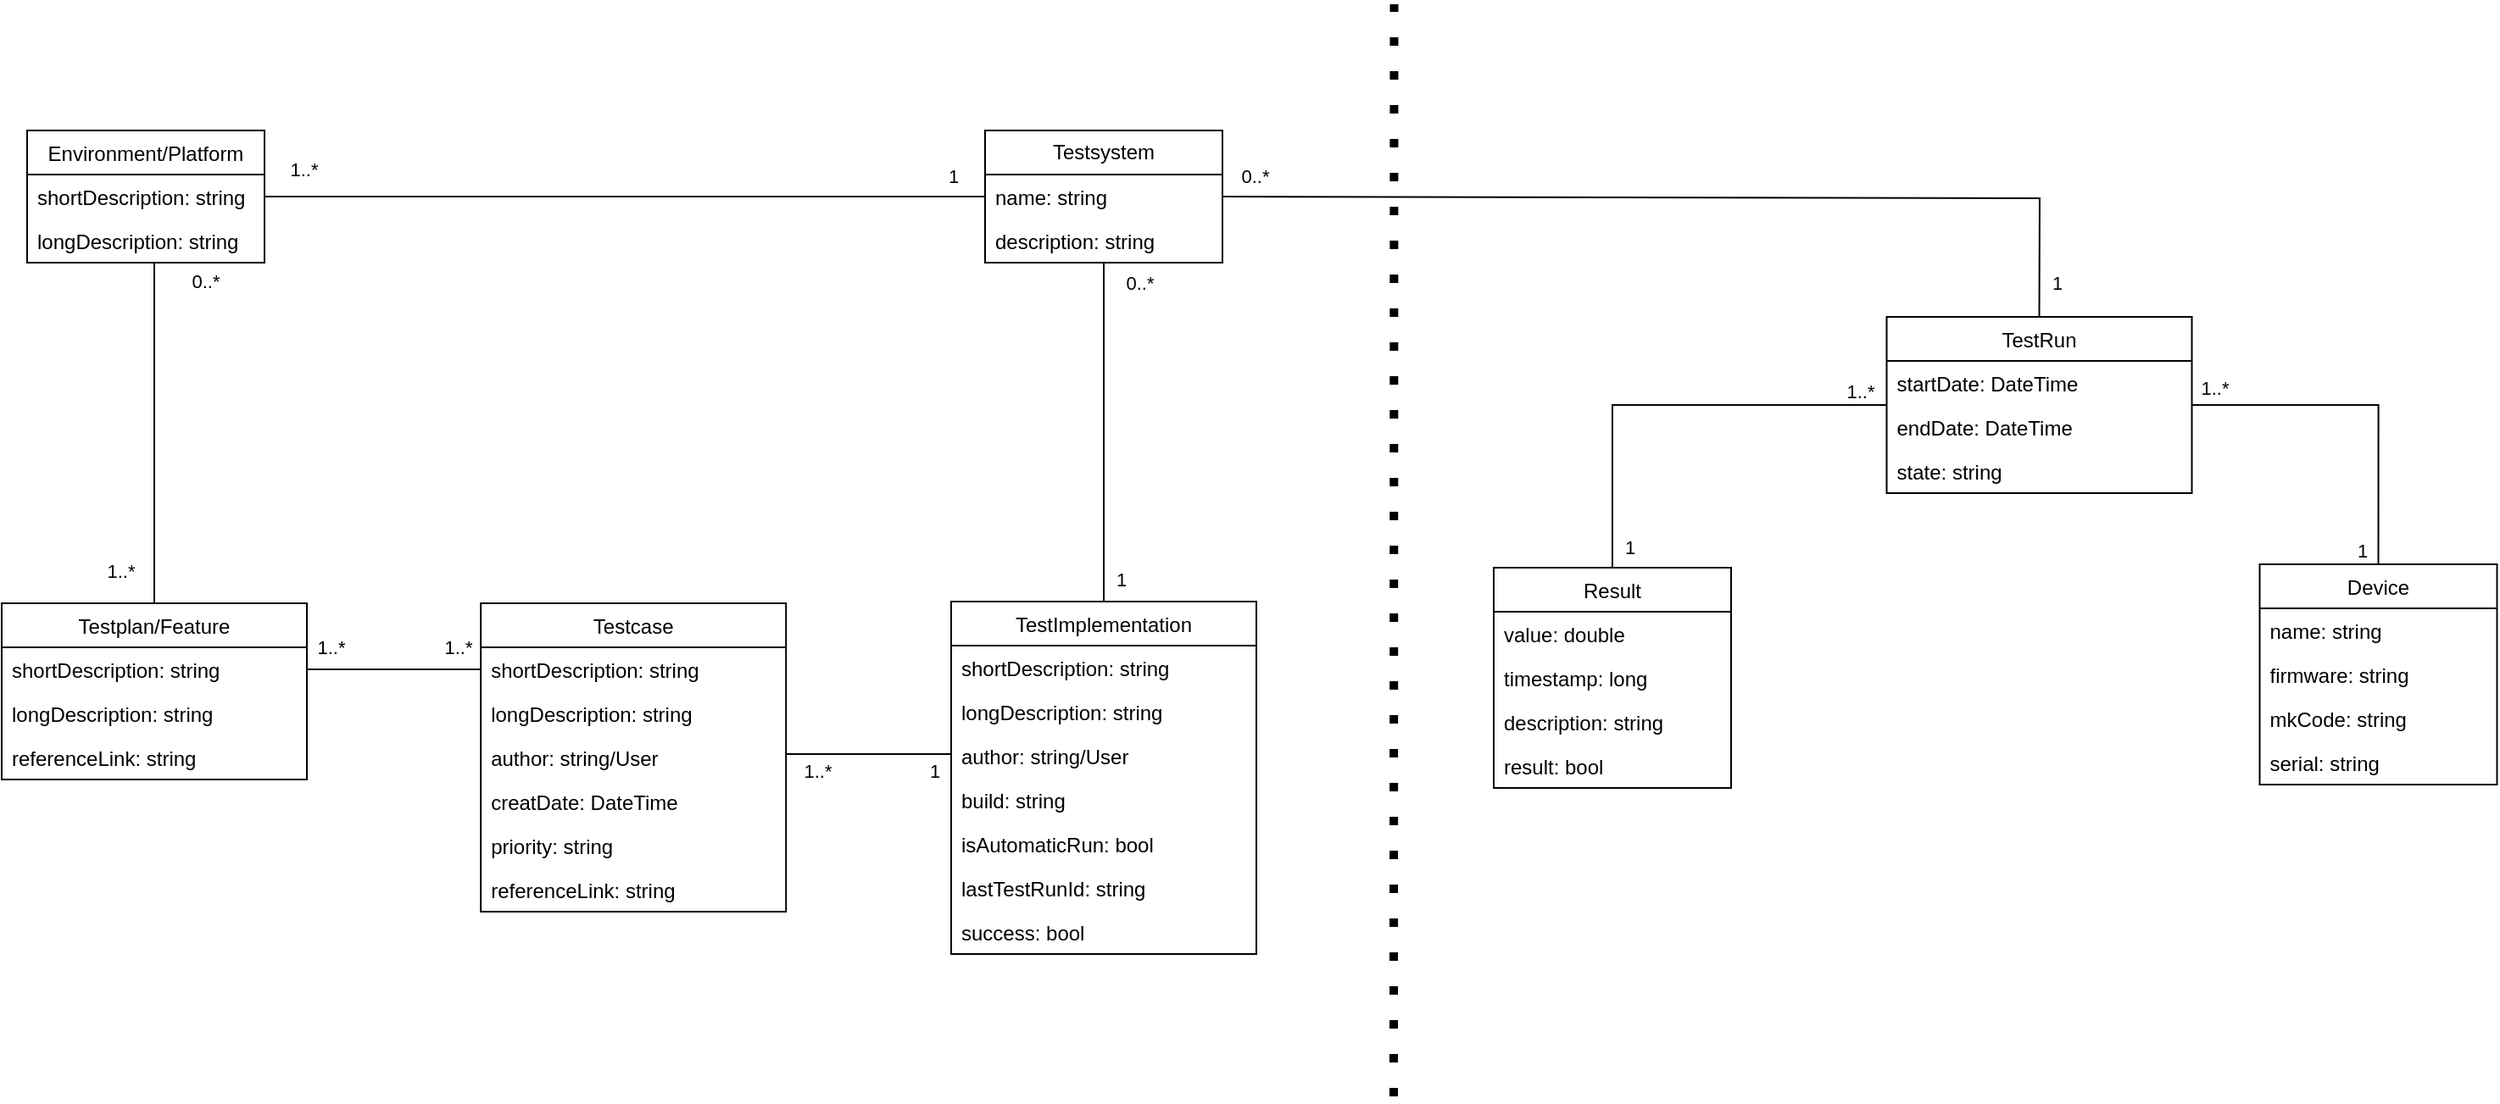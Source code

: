 <mxfile version="21.2.9" type="device">
  <diagram name="Page-1" id="80xlIoIL_Tgqml4ueEH9">
    <mxGraphModel dx="2166" dy="2357" grid="1" gridSize="10" guides="1" tooltips="1" connect="1" arrows="1" fold="1" page="1" pageScale="1" pageWidth="827" pageHeight="1169" math="0" shadow="0">
      <root>
        <mxCell id="0" />
        <mxCell id="1" parent="0" />
        <mxCell id="7zhEitKWnOMPBY1awrK7-49" style="edgeStyle=orthogonalEdgeStyle;rounded=0;orthogonalLoop=1;jettySize=auto;html=1;entryX=0.5;entryY=0;entryDx=0;entryDy=0;endArrow=none;endFill=0;" parent="1" source="hktTCCk2dDebHr9fmQuZ-1" target="hktTCCk2dDebHr9fmQuZ-5" edge="1">
          <mxGeometry relative="1" as="geometry">
            <Array as="points">
              <mxPoint x="290" y="237" />
            </Array>
          </mxGeometry>
        </mxCell>
        <mxCell id="7zhEitKWnOMPBY1awrK7-50" value="1..*" style="edgeLabel;html=1;align=center;verticalAlign=middle;resizable=0;points=[];" parent="7zhEitKWnOMPBY1awrK7-49" vertex="1" connectable="0">
          <mxGeometry x="0.731" y="-1" relative="1" as="geometry">
            <mxPoint x="-19" y="8" as="offset" />
          </mxGeometry>
        </mxCell>
        <mxCell id="7zhEitKWnOMPBY1awrK7-51" value="0..*" style="edgeLabel;html=1;align=center;verticalAlign=middle;resizable=0;points=[];" parent="7zhEitKWnOMPBY1awrK7-49" vertex="1" connectable="0">
          <mxGeometry x="-0.769" relative="1" as="geometry">
            <mxPoint x="30" y="-12" as="offset" />
          </mxGeometry>
        </mxCell>
        <mxCell id="Ep67FyL13l04OU5eBn9L-26" style="edgeStyle=orthogonalEdgeStyle;rounded=0;orthogonalLoop=1;jettySize=auto;html=1;entryX=0;entryY=0.5;entryDx=0;entryDy=0;endArrow=none;endFill=0;" parent="1" source="hktTCCk2dDebHr9fmQuZ-1" target="Pm2yHPC7wLH_92ZBqZMf-32" edge="1">
          <mxGeometry relative="1" as="geometry">
            <Array as="points" />
            <mxPoint x="320" y="73" as="sourcePoint" />
          </mxGeometry>
        </mxCell>
        <mxCell id="Ep67FyL13l04OU5eBn9L-43" value="1..*" style="edgeLabel;html=1;align=center;verticalAlign=middle;resizable=0;points=[];" parent="Ep67FyL13l04OU5eBn9L-26" vertex="1" connectable="0">
          <mxGeometry x="-0.966" y="-1" relative="1" as="geometry">
            <mxPoint x="16" y="-17" as="offset" />
          </mxGeometry>
        </mxCell>
        <mxCell id="Ep67FyL13l04OU5eBn9L-44" value="1" style="edgeLabel;html=1;align=center;verticalAlign=middle;resizable=0;points=[];" parent="Ep67FyL13l04OU5eBn9L-26" vertex="1" connectable="0">
          <mxGeometry x="0.959" y="1" relative="1" as="geometry">
            <mxPoint x="-11" y="-11" as="offset" />
          </mxGeometry>
        </mxCell>
        <mxCell id="hktTCCk2dDebHr9fmQuZ-1" value="Environment/Platform" style="swimlane;fontStyle=0;childLayout=stackLayout;horizontal=1;startSize=26;fillColor=none;horizontalStack=0;resizeParent=1;resizeParentMax=0;resizeLast=0;collapsible=1;marginBottom=0;" parent="1" vertex="1">
          <mxGeometry x="215" y="40" width="140" height="78" as="geometry" />
        </mxCell>
        <mxCell id="hktTCCk2dDebHr9fmQuZ-3" value="shortDescription: string" style="text;strokeColor=none;fillColor=none;align=left;verticalAlign=top;spacingLeft=4;spacingRight=4;overflow=hidden;rotatable=0;points=[[0,0.5],[1,0.5]];portConstraint=eastwest;" parent="hktTCCk2dDebHr9fmQuZ-1" vertex="1">
          <mxGeometry y="26" width="140" height="26" as="geometry" />
        </mxCell>
        <mxCell id="hktTCCk2dDebHr9fmQuZ-51" value="longDescription: string" style="text;strokeColor=none;fillColor=none;align=left;verticalAlign=top;spacingLeft=4;spacingRight=4;overflow=hidden;rotatable=0;points=[[0,0.5],[1,0.5]];portConstraint=eastwest;" parent="hktTCCk2dDebHr9fmQuZ-1" vertex="1">
          <mxGeometry y="52" width="140" height="26" as="geometry" />
        </mxCell>
        <mxCell id="hktTCCk2dDebHr9fmQuZ-5" value="Testplan/Feature" style="swimlane;fontStyle=0;childLayout=stackLayout;horizontal=1;startSize=26;fillColor=none;horizontalStack=0;resizeParent=1;resizeParentMax=0;resizeLast=0;collapsible=1;marginBottom=0;" parent="1" vertex="1">
          <mxGeometry x="200" y="319" width="180" height="104" as="geometry" />
        </mxCell>
        <mxCell id="hktTCCk2dDebHr9fmQuZ-7" value="shortDescription: string" style="text;strokeColor=none;fillColor=none;align=left;verticalAlign=top;spacingLeft=4;spacingRight=4;overflow=hidden;rotatable=0;points=[[0,0.5],[1,0.5]];portConstraint=eastwest;" parent="hktTCCk2dDebHr9fmQuZ-5" vertex="1">
          <mxGeometry y="26" width="180" height="26" as="geometry" />
        </mxCell>
        <mxCell id="hktTCCk2dDebHr9fmQuZ-8" value="longDescription: string" style="text;strokeColor=none;fillColor=none;align=left;verticalAlign=top;spacingLeft=4;spacingRight=4;overflow=hidden;rotatable=0;points=[[0,0.5],[1,0.5]];portConstraint=eastwest;" parent="hktTCCk2dDebHr9fmQuZ-5" vertex="1">
          <mxGeometry y="52" width="180" height="26" as="geometry" />
        </mxCell>
        <mxCell id="kd0ojpbWD5Cb26-H-TES-4" value="referenceLink: string" style="text;strokeColor=none;fillColor=none;align=left;verticalAlign=top;spacingLeft=4;spacingRight=4;overflow=hidden;rotatable=0;points=[[0,0.5],[1,0.5]];portConstraint=eastwest;" parent="hktTCCk2dDebHr9fmQuZ-5" vertex="1">
          <mxGeometry y="78" width="180" height="26" as="geometry" />
        </mxCell>
        <mxCell id="hktTCCk2dDebHr9fmQuZ-11" value="Testcase" style="swimlane;fontStyle=0;childLayout=stackLayout;horizontal=1;startSize=26;fillColor=none;horizontalStack=0;resizeParent=1;resizeParentMax=0;resizeLast=0;collapsible=1;marginBottom=0;" parent="1" vertex="1">
          <mxGeometry x="482.59" y="319" width="180" height="182" as="geometry" />
        </mxCell>
        <mxCell id="hktTCCk2dDebHr9fmQuZ-13" value="shortDescription: string" style="text;strokeColor=none;fillColor=none;align=left;verticalAlign=top;spacingLeft=4;spacingRight=4;overflow=hidden;rotatable=0;points=[[0,0.5],[1,0.5]];portConstraint=eastwest;" parent="hktTCCk2dDebHr9fmQuZ-11" vertex="1">
          <mxGeometry y="26" width="180" height="26" as="geometry" />
        </mxCell>
        <mxCell id="hktTCCk2dDebHr9fmQuZ-14" value="longDescription: string" style="text;strokeColor=none;fillColor=none;align=left;verticalAlign=top;spacingLeft=4;spacingRight=4;overflow=hidden;rotatable=0;points=[[0,0.5],[1,0.5]];portConstraint=eastwest;" parent="hktTCCk2dDebHr9fmQuZ-11" vertex="1">
          <mxGeometry y="52" width="180" height="26" as="geometry" />
        </mxCell>
        <mxCell id="hktTCCk2dDebHr9fmQuZ-15" value="author: string/User" style="text;strokeColor=none;fillColor=none;align=left;verticalAlign=top;spacingLeft=4;spacingRight=4;overflow=hidden;rotatable=0;points=[[0,0.5],[1,0.5]];portConstraint=eastwest;" parent="hktTCCk2dDebHr9fmQuZ-11" vertex="1">
          <mxGeometry y="78" width="180" height="26" as="geometry" />
        </mxCell>
        <mxCell id="hktTCCk2dDebHr9fmQuZ-23" value="creatDate: DateTime" style="text;strokeColor=none;fillColor=none;align=left;verticalAlign=top;spacingLeft=4;spacingRight=4;overflow=hidden;rotatable=0;points=[[0,0.5],[1,0.5]];portConstraint=eastwest;" parent="hktTCCk2dDebHr9fmQuZ-11" vertex="1">
          <mxGeometry y="104" width="180" height="26" as="geometry" />
        </mxCell>
        <mxCell id="hktTCCk2dDebHr9fmQuZ-48" value="priority: string" style="text;strokeColor=none;fillColor=none;align=left;verticalAlign=top;spacingLeft=4;spacingRight=4;overflow=hidden;rotatable=0;points=[[0,0.5],[1,0.5]];portConstraint=eastwest;" parent="hktTCCk2dDebHr9fmQuZ-11" vertex="1">
          <mxGeometry y="130" width="180" height="26" as="geometry" />
        </mxCell>
        <mxCell id="7zhEitKWnOMPBY1awrK7-33" value="referenceLink: string" style="text;strokeColor=none;fillColor=none;align=left;verticalAlign=top;spacingLeft=4;spacingRight=4;overflow=hidden;rotatable=0;points=[[0,0.5],[1,0.5]];portConstraint=eastwest;" parent="hktTCCk2dDebHr9fmQuZ-11" vertex="1">
          <mxGeometry y="156" width="180" height="26" as="geometry" />
        </mxCell>
        <mxCell id="hktTCCk2dDebHr9fmQuZ-16" style="edgeStyle=orthogonalEdgeStyle;rounded=0;orthogonalLoop=1;jettySize=auto;html=1;exitX=1;exitY=0.5;exitDx=0;exitDy=0;entryX=0;entryY=0.5;entryDx=0;entryDy=0;endArrow=none;endFill=0;" parent="1" source="hktTCCk2dDebHr9fmQuZ-7" target="hktTCCk2dDebHr9fmQuZ-13" edge="1">
          <mxGeometry relative="1" as="geometry" />
        </mxCell>
        <mxCell id="hktTCCk2dDebHr9fmQuZ-25" value="1..*" style="edgeLabel;html=1;align=center;verticalAlign=middle;resizable=0;points=[];" parent="hktTCCk2dDebHr9fmQuZ-16" vertex="1" connectable="0">
          <mxGeometry x="-0.735" y="1" relative="1" as="geometry">
            <mxPoint y="-12" as="offset" />
          </mxGeometry>
        </mxCell>
        <mxCell id="hktTCCk2dDebHr9fmQuZ-26" value="1..*" style="edgeLabel;html=1;align=center;verticalAlign=middle;resizable=0;points=[];" parent="hktTCCk2dDebHr9fmQuZ-16" vertex="1" connectable="0">
          <mxGeometry x="0.722" y="1" relative="1" as="geometry">
            <mxPoint y="-12" as="offset" />
          </mxGeometry>
        </mxCell>
        <mxCell id="hktTCCk2dDebHr9fmQuZ-17" value="TestImplementation" style="swimlane;fontStyle=0;childLayout=stackLayout;horizontal=1;startSize=26;fillColor=none;horizontalStack=0;resizeParent=1;resizeParentMax=0;resizeLast=0;collapsible=1;marginBottom=0;" parent="1" vertex="1">
          <mxGeometry x="760" y="318" width="180" height="208" as="geometry" />
        </mxCell>
        <mxCell id="hktTCCk2dDebHr9fmQuZ-19" value="shortDescription: string" style="text;strokeColor=none;fillColor=none;align=left;verticalAlign=top;spacingLeft=4;spacingRight=4;overflow=hidden;rotatable=0;points=[[0,0.5],[1,0.5]];portConstraint=eastwest;" parent="hktTCCk2dDebHr9fmQuZ-17" vertex="1">
          <mxGeometry y="26" width="180" height="26" as="geometry" />
        </mxCell>
        <mxCell id="hktTCCk2dDebHr9fmQuZ-20" value="longDescription: string" style="text;strokeColor=none;fillColor=none;align=left;verticalAlign=top;spacingLeft=4;spacingRight=4;overflow=hidden;rotatable=0;points=[[0,0.5],[1,0.5]];portConstraint=eastwest;" parent="hktTCCk2dDebHr9fmQuZ-17" vertex="1">
          <mxGeometry y="52" width="180" height="26" as="geometry" />
        </mxCell>
        <mxCell id="kd0ojpbWD5Cb26-H-TES-3" value="author: string/User" style="text;strokeColor=none;fillColor=none;align=left;verticalAlign=top;spacingLeft=4;spacingRight=4;overflow=hidden;rotatable=0;points=[[0,0.5],[1,0.5]];portConstraint=eastwest;" parent="hktTCCk2dDebHr9fmQuZ-17" vertex="1">
          <mxGeometry y="78" width="180" height="26" as="geometry" />
        </mxCell>
        <mxCell id="7zhEitKWnOMPBY1awrK7-35" value="build: string" style="text;strokeColor=none;fillColor=none;align=left;verticalAlign=top;spacingLeft=4;spacingRight=4;overflow=hidden;rotatable=0;points=[[0,0.5],[1,0.5]];portConstraint=eastwest;" parent="hktTCCk2dDebHr9fmQuZ-17" vertex="1">
          <mxGeometry y="104" width="180" height="26" as="geometry" />
        </mxCell>
        <mxCell id="7zhEitKWnOMPBY1awrK7-24" value="isAutomaticRun: bool" style="text;strokeColor=none;fillColor=none;align=left;verticalAlign=top;spacingLeft=4;spacingRight=4;overflow=hidden;rotatable=0;points=[[0,0.5],[1,0.5]];portConstraint=eastwest;" parent="hktTCCk2dDebHr9fmQuZ-17" vertex="1">
          <mxGeometry y="130" width="180" height="26" as="geometry" />
        </mxCell>
        <mxCell id="Pm2yHPC7wLH_92ZBqZMf-20" value="lastTestRunId: string" style="text;strokeColor=none;fillColor=none;align=left;verticalAlign=top;spacingLeft=4;spacingRight=4;overflow=hidden;rotatable=0;points=[[0,0.5],[1,0.5]];portConstraint=eastwest;" parent="hktTCCk2dDebHr9fmQuZ-17" vertex="1">
          <mxGeometry y="156" width="180" height="26" as="geometry" />
        </mxCell>
        <mxCell id="Pm2yHPC7wLH_92ZBqZMf-21" value="success: bool" style="text;strokeColor=none;fillColor=none;align=left;verticalAlign=top;spacingLeft=4;spacingRight=4;overflow=hidden;rotatable=0;points=[[0,0.5],[1,0.5]];portConstraint=eastwest;" parent="hktTCCk2dDebHr9fmQuZ-17" vertex="1">
          <mxGeometry y="182" width="180" height="26" as="geometry" />
        </mxCell>
        <mxCell id="hktTCCk2dDebHr9fmQuZ-24" style="edgeStyle=orthogonalEdgeStyle;rounded=0;orthogonalLoop=1;jettySize=auto;html=1;entryX=0;entryY=0.5;entryDx=0;entryDy=0;endArrow=none;endFill=0;" parent="1" source="hktTCCk2dDebHr9fmQuZ-11" target="hktTCCk2dDebHr9fmQuZ-20" edge="1">
          <mxGeometry relative="1" as="geometry">
            <mxPoint x="680" y="388" as="sourcePoint" />
            <mxPoint x="460" y="393" as="targetPoint" />
            <Array as="points">
              <mxPoint x="760" y="408" />
            </Array>
          </mxGeometry>
        </mxCell>
        <mxCell id="hktTCCk2dDebHr9fmQuZ-68" value="1..*" style="edgeLabel;html=1;align=center;verticalAlign=middle;resizable=0;points=[];" parent="hktTCCk2dDebHr9fmQuZ-24" vertex="1" connectable="0">
          <mxGeometry x="-0.723" y="2" relative="1" as="geometry">
            <mxPoint x="1" y="12" as="offset" />
          </mxGeometry>
        </mxCell>
        <mxCell id="hktTCCk2dDebHr9fmQuZ-69" value="1" style="edgeLabel;html=1;align=center;verticalAlign=middle;resizable=0;points=[];" parent="hktTCCk2dDebHr9fmQuZ-24" vertex="1" connectable="0">
          <mxGeometry x="0.753" y="2" relative="1" as="geometry">
            <mxPoint x="-8" y="20" as="offset" />
          </mxGeometry>
        </mxCell>
        <mxCell id="Ep67FyL13l04OU5eBn9L-1" style="edgeStyle=orthogonalEdgeStyle;rounded=0;orthogonalLoop=1;jettySize=auto;html=1;endArrow=none;endFill=0;" parent="1" source="Pm2yHPC7wLH_92ZBqZMf-32" target="hktTCCk2dDebHr9fmQuZ-17" edge="1">
          <mxGeometry relative="1" as="geometry">
            <Array as="points" />
          </mxGeometry>
        </mxCell>
        <mxCell id="Ep67FyL13l04OU5eBn9L-4" value="1" style="edgeLabel;html=1;align=center;verticalAlign=middle;resizable=0;points=[];" parent="Ep67FyL13l04OU5eBn9L-1" vertex="1" connectable="0">
          <mxGeometry x="0.887" y="1" relative="1" as="geometry">
            <mxPoint x="9" y="-2" as="offset" />
          </mxGeometry>
        </mxCell>
        <mxCell id="Ep67FyL13l04OU5eBn9L-5" value="0..*" style="edgeLabel;html=1;align=center;verticalAlign=middle;resizable=0;points=[];" parent="Ep67FyL13l04OU5eBn9L-1" vertex="1" connectable="0">
          <mxGeometry x="-0.911" y="1" relative="1" as="geometry">
            <mxPoint x="20" y="3" as="offset" />
          </mxGeometry>
        </mxCell>
        <mxCell id="Ep67FyL13l04OU5eBn9L-33" style="edgeStyle=orthogonalEdgeStyle;rounded=0;orthogonalLoop=1;jettySize=auto;html=1;entryX=0.5;entryY=0;entryDx=0;entryDy=0;endArrow=none;endFill=0;" parent="1" source="Ep67FyL13l04OU5eBn9L-11" target="hktTCCk2dDebHr9fmQuZ-62" edge="1">
          <mxGeometry relative="1" as="geometry" />
        </mxCell>
        <mxCell id="Ep67FyL13l04OU5eBn9L-37" value="1..*" style="edgeLabel;html=1;align=center;verticalAlign=middle;resizable=0;points=[];" parent="Ep67FyL13l04OU5eBn9L-33" vertex="1" connectable="0">
          <mxGeometry x="-0.874" y="1" relative="1" as="geometry">
            <mxPoint y="-9" as="offset" />
          </mxGeometry>
        </mxCell>
        <mxCell id="Ep67FyL13l04OU5eBn9L-38" value="1" style="edgeLabel;html=1;align=center;verticalAlign=middle;resizable=0;points=[];" parent="Ep67FyL13l04OU5eBn9L-33" vertex="1" connectable="0">
          <mxGeometry x="0.908" y="1" relative="1" as="geometry">
            <mxPoint x="9" as="offset" />
          </mxGeometry>
        </mxCell>
        <mxCell id="Ep67FyL13l04OU5eBn9L-34" style="edgeStyle=orthogonalEdgeStyle;rounded=0;orthogonalLoop=1;jettySize=auto;html=1;entryX=0.5;entryY=0;entryDx=0;entryDy=0;endArrow=none;endFill=0;" parent="1" source="Ep67FyL13l04OU5eBn9L-11" target="hktTCCk2dDebHr9fmQuZ-37" edge="1">
          <mxGeometry relative="1" as="geometry" />
        </mxCell>
        <mxCell id="Ep67FyL13l04OU5eBn9L-35" value="1..*" style="edgeLabel;html=1;align=center;verticalAlign=middle;resizable=0;points=[];" parent="Ep67FyL13l04OU5eBn9L-34" vertex="1" connectable="0">
          <mxGeometry x="-0.872" relative="1" as="geometry">
            <mxPoint y="-10" as="offset" />
          </mxGeometry>
        </mxCell>
        <mxCell id="Ep67FyL13l04OU5eBn9L-36" value="1" style="edgeLabel;html=1;align=center;verticalAlign=middle;resizable=0;points=[];" parent="Ep67FyL13l04OU5eBn9L-34" vertex="1" connectable="0">
          <mxGeometry x="0.877" y="-1" relative="1" as="geometry">
            <mxPoint x="-9" y="4" as="offset" />
          </mxGeometry>
        </mxCell>
        <mxCell id="Ep67FyL13l04OU5eBn9L-11" value="TestRun" style="swimlane;fontStyle=0;childLayout=stackLayout;horizontal=1;startSize=26;fillColor=none;horizontalStack=0;resizeParent=1;resizeParentMax=0;resizeLast=0;collapsible=1;marginBottom=0;" parent="1" vertex="1">
          <mxGeometry x="1311.76" y="150" width="180" height="104" as="geometry" />
        </mxCell>
        <mxCell id="Ep67FyL13l04OU5eBn9L-12" value="startDate: DateTime" style="text;strokeColor=none;fillColor=none;align=left;verticalAlign=top;spacingLeft=4;spacingRight=4;overflow=hidden;rotatable=0;points=[[0,0.5],[1,0.5]];portConstraint=eastwest;" parent="Ep67FyL13l04OU5eBn9L-11" vertex="1">
          <mxGeometry y="26" width="180" height="26" as="geometry" />
        </mxCell>
        <mxCell id="Ep67FyL13l04OU5eBn9L-14" value="endDate: DateTime" style="text;strokeColor=none;fillColor=none;align=left;verticalAlign=top;spacingLeft=4;spacingRight=4;overflow=hidden;rotatable=0;points=[[0,0.5],[1,0.5]];portConstraint=eastwest;" parent="Ep67FyL13l04OU5eBn9L-11" vertex="1">
          <mxGeometry y="52" width="180" height="26" as="geometry" />
        </mxCell>
        <mxCell id="Ep67FyL13l04OU5eBn9L-24" value="state: string" style="text;strokeColor=none;fillColor=none;align=left;verticalAlign=top;spacingLeft=4;spacingRight=4;overflow=hidden;rotatable=0;points=[[0,0.5],[1,0.5]];portConstraint=eastwest;" parent="Ep67FyL13l04OU5eBn9L-11" vertex="1">
          <mxGeometry y="78" width="180" height="26" as="geometry" />
        </mxCell>
        <mxCell id="hktTCCk2dDebHr9fmQuZ-37" value="Device" style="swimlane;fontStyle=0;childLayout=stackLayout;horizontal=1;startSize=26;fillColor=none;horizontalStack=0;resizeParent=1;resizeParentMax=0;resizeLast=0;collapsible=1;marginBottom=0;" parent="1" vertex="1">
          <mxGeometry x="1531.76" y="296" width="140" height="130" as="geometry">
            <mxRectangle x="45" y="115" width="80" height="30" as="alternateBounds" />
          </mxGeometry>
        </mxCell>
        <mxCell id="hktTCCk2dDebHr9fmQuZ-38" value="name: string" style="text;strokeColor=none;fillColor=none;align=left;verticalAlign=top;spacingLeft=4;spacingRight=4;overflow=hidden;rotatable=0;points=[[0,0.5],[1,0.5]];portConstraint=eastwest;" parent="hktTCCk2dDebHr9fmQuZ-37" vertex="1">
          <mxGeometry y="26" width="140" height="26" as="geometry" />
        </mxCell>
        <mxCell id="hktTCCk2dDebHr9fmQuZ-39" value="firmware: string" style="text;strokeColor=none;fillColor=none;align=left;verticalAlign=top;spacingLeft=4;spacingRight=4;overflow=hidden;rotatable=0;points=[[0,0.5],[1,0.5]];portConstraint=eastwest;" parent="hktTCCk2dDebHr9fmQuZ-37" vertex="1">
          <mxGeometry y="52" width="140" height="26" as="geometry" />
        </mxCell>
        <mxCell id="hktTCCk2dDebHr9fmQuZ-40" value="mkCode: string" style="text;strokeColor=none;fillColor=none;align=left;verticalAlign=top;spacingLeft=4;spacingRight=4;overflow=hidden;rotatable=0;points=[[0,0.5],[1,0.5]];portConstraint=eastwest;" parent="hktTCCk2dDebHr9fmQuZ-37" vertex="1">
          <mxGeometry y="78" width="140" height="26" as="geometry" />
        </mxCell>
        <mxCell id="hktTCCk2dDebHr9fmQuZ-41" value="serial: string" style="text;strokeColor=none;fillColor=none;align=left;verticalAlign=top;spacingLeft=4;spacingRight=4;overflow=hidden;rotatable=0;points=[[0,0.5],[1,0.5]];portConstraint=eastwest;" parent="hktTCCk2dDebHr9fmQuZ-37" vertex="1">
          <mxGeometry y="104" width="140" height="26" as="geometry" />
        </mxCell>
        <mxCell id="hktTCCk2dDebHr9fmQuZ-62" value="Result" style="swimlane;fontStyle=0;childLayout=stackLayout;horizontal=1;startSize=26;fillColor=none;horizontalStack=0;resizeParent=1;resizeParentMax=0;resizeLast=0;collapsible=1;marginBottom=0;" parent="1" vertex="1">
          <mxGeometry x="1080" y="298.0" width="140" height="130" as="geometry">
            <mxRectangle x="210" y="128" width="70" height="30" as="alternateBounds" />
          </mxGeometry>
        </mxCell>
        <mxCell id="hktTCCk2dDebHr9fmQuZ-64" value="value: double" style="text;strokeColor=none;fillColor=none;align=left;verticalAlign=top;spacingLeft=4;spacingRight=4;overflow=hidden;rotatable=0;points=[[0,0.5],[1,0.5]];portConstraint=eastwest;" parent="hktTCCk2dDebHr9fmQuZ-62" vertex="1">
          <mxGeometry y="26" width="140" height="26" as="geometry" />
        </mxCell>
        <mxCell id="hktTCCk2dDebHr9fmQuZ-65" value="timestamp: long" style="text;strokeColor=none;fillColor=none;align=left;verticalAlign=top;spacingLeft=4;spacingRight=4;overflow=hidden;rotatable=0;points=[[0,0.5],[1,0.5]];portConstraint=eastwest;" parent="hktTCCk2dDebHr9fmQuZ-62" vertex="1">
          <mxGeometry y="52" width="140" height="26" as="geometry" />
        </mxCell>
        <mxCell id="sDODJVe5ND9CC_0_YRef-5" value="description: string" style="text;strokeColor=none;fillColor=none;align=left;verticalAlign=top;spacingLeft=4;spacingRight=4;overflow=hidden;rotatable=0;points=[[0,0.5],[1,0.5]];portConstraint=eastwest;" parent="hktTCCk2dDebHr9fmQuZ-62" vertex="1">
          <mxGeometry y="78" width="140" height="26" as="geometry" />
        </mxCell>
        <mxCell id="7zhEitKWnOMPBY1awrK7-22" value="result: bool" style="text;strokeColor=none;fillColor=none;align=left;verticalAlign=top;spacingLeft=4;spacingRight=4;overflow=hidden;rotatable=0;points=[[0,0.5],[1,0.5]];portConstraint=eastwest;" parent="hktTCCk2dDebHr9fmQuZ-62" vertex="1">
          <mxGeometry y="104" width="140" height="26" as="geometry" />
        </mxCell>
        <mxCell id="Pm2yHPC7wLH_92ZBqZMf-32" value="Testsystem" style="swimlane;fontStyle=0;childLayout=stackLayout;horizontal=1;startSize=26;fillColor=none;horizontalStack=0;resizeParent=1;resizeParentMax=0;resizeLast=0;collapsible=1;marginBottom=0;whiteSpace=wrap;html=1;" parent="1" vertex="1">
          <mxGeometry x="780" y="40" width="140" height="78" as="geometry" />
        </mxCell>
        <mxCell id="Pm2yHPC7wLH_92ZBqZMf-33" value="name: string" style="text;strokeColor=none;fillColor=none;align=left;verticalAlign=top;spacingLeft=4;spacingRight=4;overflow=hidden;rotatable=0;points=[[0,0.5],[1,0.5]];portConstraint=eastwest;whiteSpace=wrap;html=1;" parent="Pm2yHPC7wLH_92ZBqZMf-32" vertex="1">
          <mxGeometry y="26" width="140" height="26" as="geometry" />
        </mxCell>
        <mxCell id="yFreeThX6sl7toocLRWk-1" value="description: string" style="text;strokeColor=none;fillColor=none;align=left;verticalAlign=top;spacingLeft=4;spacingRight=4;overflow=hidden;rotatable=0;points=[[0,0.5],[1,0.5]];portConstraint=eastwest;" parent="Pm2yHPC7wLH_92ZBqZMf-32" vertex="1">
          <mxGeometry y="52" width="140" height="26" as="geometry" />
        </mxCell>
        <mxCell id="Pm2yHPC7wLH_92ZBqZMf-42" value="" style="endArrow=none;html=1;rounded=0;entryX=0.5;entryY=0;entryDx=0;entryDy=0;exitX=1;exitY=0.5;exitDx=0;exitDy=0;" parent="1" source="Pm2yHPC7wLH_92ZBqZMf-32" target="Ep67FyL13l04OU5eBn9L-11" edge="1">
          <mxGeometry width="50" height="50" relative="1" as="geometry">
            <mxPoint x="1070" y="80" as="sourcePoint" />
            <mxPoint x="1200" y="90" as="targetPoint" />
            <Array as="points">
              <mxPoint x="1402" y="80" />
            </Array>
          </mxGeometry>
        </mxCell>
        <mxCell id="Pm2yHPC7wLH_92ZBqZMf-43" value="0..*" style="edgeLabel;html=1;align=center;verticalAlign=middle;resizable=0;points=[];" parent="Pm2yHPC7wLH_92ZBqZMf-42" vertex="1" connectable="0">
          <mxGeometry x="-0.895" y="1" relative="1" as="geometry">
            <mxPoint x="-10" y="-11" as="offset" />
          </mxGeometry>
        </mxCell>
        <mxCell id="Pm2yHPC7wLH_92ZBqZMf-44" value="1" style="edgeLabel;html=1;align=center;verticalAlign=middle;resizable=0;points=[];" parent="Pm2yHPC7wLH_92ZBqZMf-42" vertex="1" connectable="0">
          <mxGeometry x="0.928" relative="1" as="geometry">
            <mxPoint x="10" as="offset" />
          </mxGeometry>
        </mxCell>
        <mxCell id="Pm2yHPC7wLH_92ZBqZMf-47" value="" style="endArrow=none;dashed=1;html=1;dashPattern=1 3;strokeWidth=5;rounded=0;fontSize=10;" parent="1" edge="1">
          <mxGeometry width="50" height="50" relative="1" as="geometry">
            <mxPoint x="1021" y="610" as="sourcePoint" />
            <mxPoint x="1021.25" y="-34.5" as="targetPoint" />
          </mxGeometry>
        </mxCell>
      </root>
    </mxGraphModel>
  </diagram>
</mxfile>
